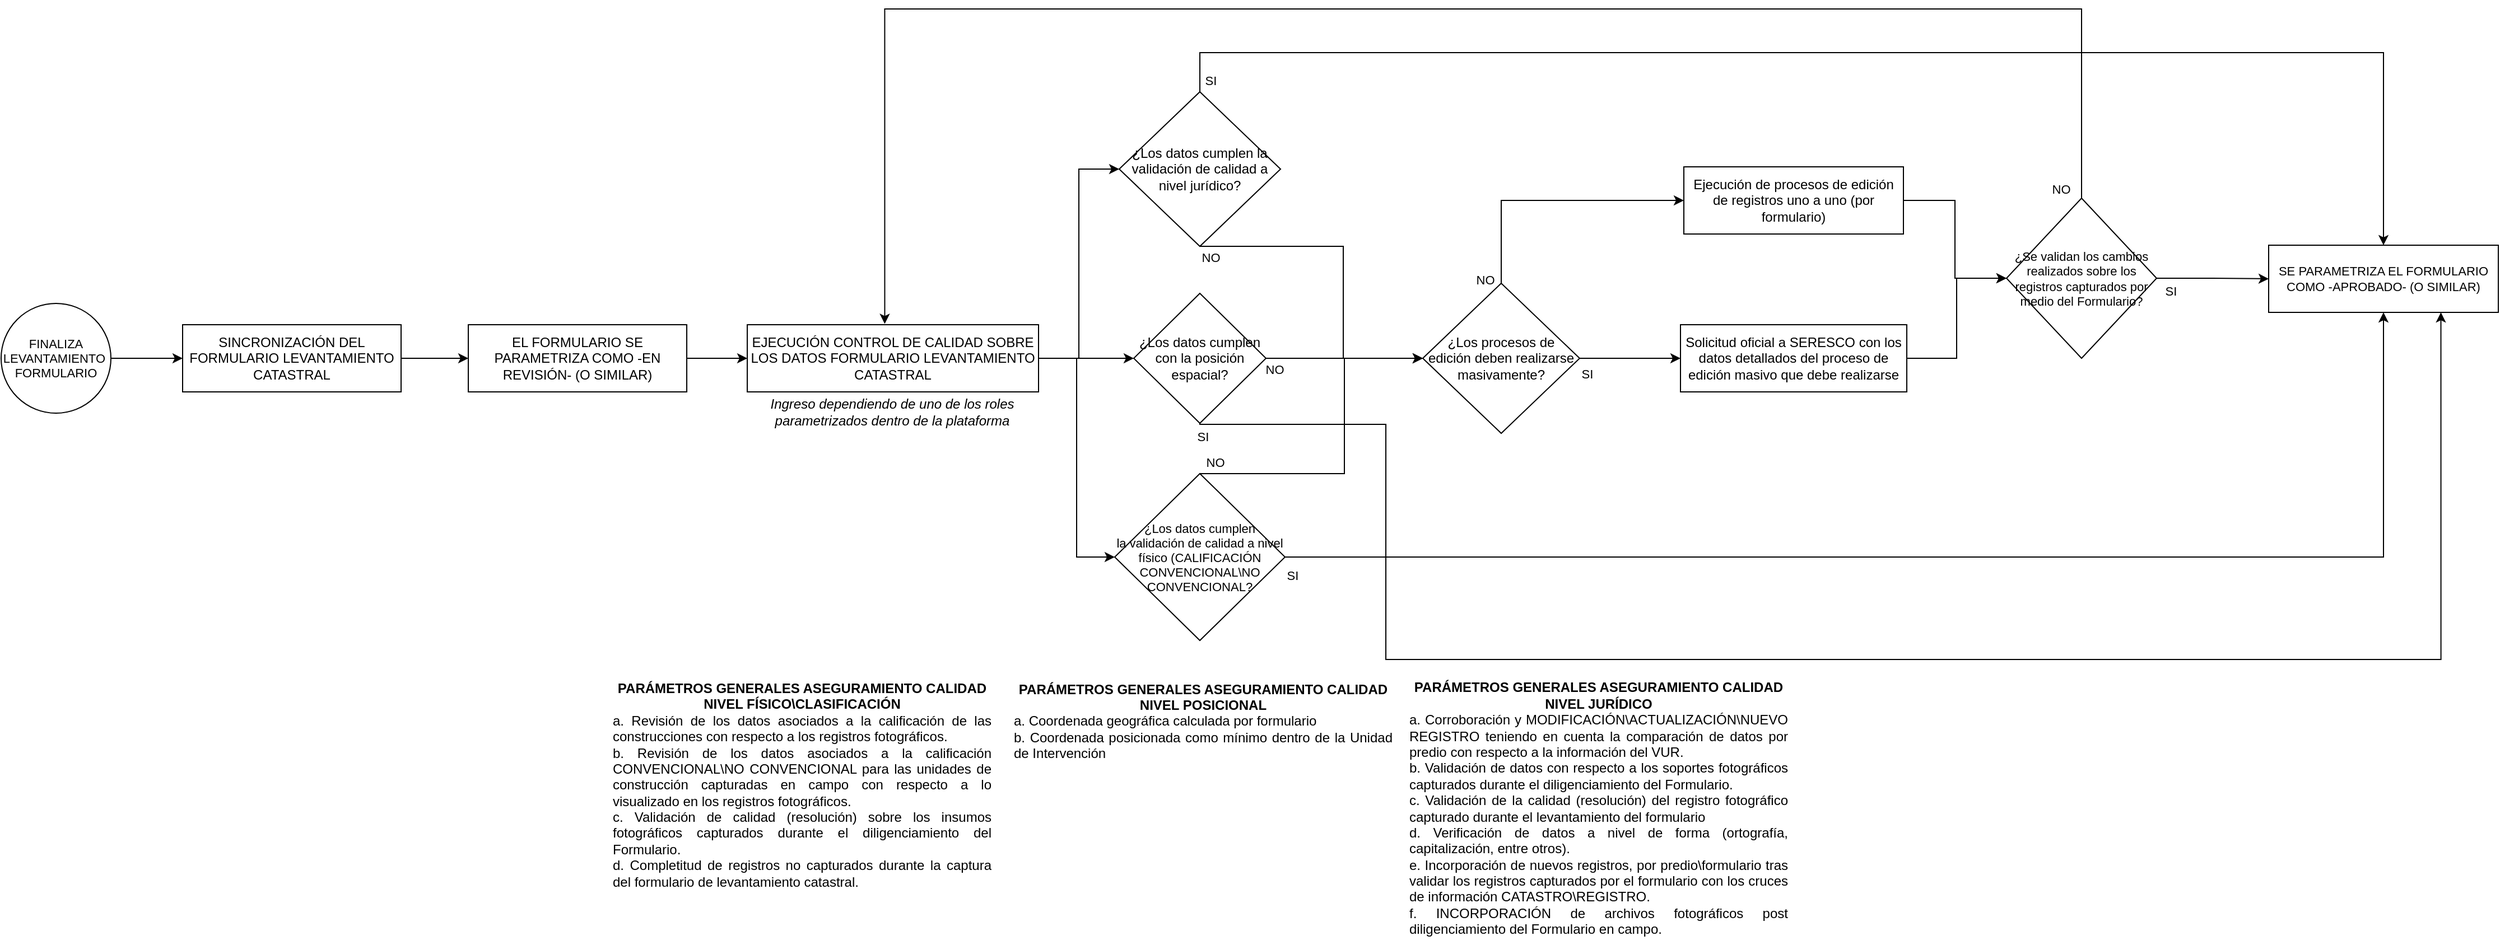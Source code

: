 <mxfile version="13.9.3" type="github">
  <diagram id="-2hV0M8G9xLFR0SR-_-U" name="Page-1">
    <mxGraphModel dx="2500" dy="896" grid="0" gridSize="10" guides="1" tooltips="1" connect="1" arrows="1" fold="1" page="1" pageScale="1" pageWidth="827" pageHeight="1169" background="#ffffff" math="0" shadow="0">
      <root>
        <mxCell id="0" />
        <mxCell id="1" parent="0" />
        <mxCell id="RrE3iOBBxHXa1KL4GIw2-38" style="edgeStyle=orthogonalEdgeStyle;rounded=0;orthogonalLoop=1;jettySize=auto;html=1;fontSize=11;" edge="1" parent="1" source="RrE3iOBBxHXa1KL4GIw2-1" target="RrE3iOBBxHXa1KL4GIw2-37">
          <mxGeometry relative="1" as="geometry" />
        </mxCell>
        <mxCell id="RrE3iOBBxHXa1KL4GIw2-1" value="SINCRONIZACIÓN DEL FORMULARIO LEVANTAMIENTO CATASTRAL" style="rounded=0;whiteSpace=wrap;html=1;" vertex="1" parent="1">
          <mxGeometry x="-162" y="313" width="195" height="60" as="geometry" />
        </mxCell>
        <mxCell id="RrE3iOBBxHXa1KL4GIw2-13" style="edgeStyle=orthogonalEdgeStyle;rounded=0;orthogonalLoop=1;jettySize=auto;html=1;entryX=0;entryY=0.5;entryDx=0;entryDy=0;" edge="1" parent="1" source="RrE3iOBBxHXa1KL4GIw2-3" target="RrE3iOBBxHXa1KL4GIw2-4">
          <mxGeometry relative="1" as="geometry">
            <Array as="points">
              <mxPoint x="638" y="343" />
              <mxPoint x="638" y="174" />
            </Array>
          </mxGeometry>
        </mxCell>
        <mxCell id="RrE3iOBBxHXa1KL4GIw2-14" style="edgeStyle=orthogonalEdgeStyle;rounded=0;orthogonalLoop=1;jettySize=auto;html=1;entryX=0;entryY=0.5;entryDx=0;entryDy=0;" edge="1" parent="1" source="RrE3iOBBxHXa1KL4GIw2-3" target="RrE3iOBBxHXa1KL4GIw2-10">
          <mxGeometry relative="1" as="geometry" />
        </mxCell>
        <mxCell id="RrE3iOBBxHXa1KL4GIw2-15" style="edgeStyle=orthogonalEdgeStyle;rounded=0;orthogonalLoop=1;jettySize=auto;html=1;entryX=0;entryY=0.5;entryDx=0;entryDy=0;" edge="1" parent="1" source="RrE3iOBBxHXa1KL4GIw2-3" target="RrE3iOBBxHXa1KL4GIw2-5">
          <mxGeometry relative="1" as="geometry">
            <Array as="points">
              <mxPoint x="636" y="343" />
              <mxPoint x="636" y="521" />
            </Array>
          </mxGeometry>
        </mxCell>
        <mxCell id="RrE3iOBBxHXa1KL4GIw2-3" value="EJECUCIÓN CONTROL DE CALIDAD SOBRE LOS DATOS FORMULARIO LEVANTAMIENTO CATASTRAL" style="rounded=0;whiteSpace=wrap;html=1;" vertex="1" parent="1">
          <mxGeometry x="342" y="313" width="260" height="60" as="geometry" />
        </mxCell>
        <mxCell id="RrE3iOBBxHXa1KL4GIw2-18" style="edgeStyle=orthogonalEdgeStyle;rounded=0;orthogonalLoop=1;jettySize=auto;html=1;entryX=0;entryY=0.5;entryDx=0;entryDy=0;exitX=0.5;exitY=1;exitDx=0;exitDy=0;" edge="1" parent="1" source="RrE3iOBBxHXa1KL4GIw2-4" target="RrE3iOBBxHXa1KL4GIw2-17">
          <mxGeometry relative="1" as="geometry">
            <Array as="points">
              <mxPoint x="874" y="243" />
              <mxPoint x="874" y="343" />
            </Array>
          </mxGeometry>
        </mxCell>
        <mxCell id="RrE3iOBBxHXa1KL4GIw2-46" style="edgeStyle=orthogonalEdgeStyle;rounded=0;orthogonalLoop=1;jettySize=auto;html=1;entryX=0.5;entryY=0;entryDx=0;entryDy=0;fontSize=11;" edge="1" parent="1" source="RrE3iOBBxHXa1KL4GIw2-4" target="RrE3iOBBxHXa1KL4GIw2-40">
          <mxGeometry relative="1" as="geometry">
            <Array as="points">
              <mxPoint x="746" y="70" />
              <mxPoint x="1802" y="70" />
            </Array>
          </mxGeometry>
        </mxCell>
        <mxCell id="RrE3iOBBxHXa1KL4GIw2-4" value="¿Los datos cumplen la validación de calidad a nivel jurídico?" style="rhombus;whiteSpace=wrap;html=1;" vertex="1" parent="1">
          <mxGeometry x="674" y="105" width="144" height="138" as="geometry" />
        </mxCell>
        <mxCell id="RrE3iOBBxHXa1KL4GIw2-33" style="edgeStyle=orthogonalEdgeStyle;rounded=0;orthogonalLoop=1;jettySize=auto;html=1;entryX=0;entryY=0.5;entryDx=0;entryDy=0;fontSize=11;exitX=0.5;exitY=0;exitDx=0;exitDy=0;" edge="1" parent="1" source="RrE3iOBBxHXa1KL4GIw2-5" target="RrE3iOBBxHXa1KL4GIw2-17">
          <mxGeometry relative="1" as="geometry">
            <Array as="points">
              <mxPoint x="875" y="446" />
              <mxPoint x="875" y="343" />
            </Array>
          </mxGeometry>
        </mxCell>
        <mxCell id="RrE3iOBBxHXa1KL4GIw2-45" style="edgeStyle=orthogonalEdgeStyle;rounded=0;orthogonalLoop=1;jettySize=auto;html=1;fontSize=11;" edge="1" parent="1" source="RrE3iOBBxHXa1KL4GIw2-5" target="RrE3iOBBxHXa1KL4GIw2-40">
          <mxGeometry relative="1" as="geometry" />
        </mxCell>
        <mxCell id="RrE3iOBBxHXa1KL4GIw2-5" value="¿Los datos cumplen &lt;br style=&quot;font-size: 11px;&quot;&gt;la validación de calidad a nivel físico (CALIFICACIÓN&lt;br style=&quot;font-size: 11px;&quot;&gt;CONVENCIONAL\NO&lt;br style=&quot;font-size: 11px;&quot;&gt;CONVENCIONAL?" style="rhombus;whiteSpace=wrap;html=1;fontSize=11;" vertex="1" parent="1">
          <mxGeometry x="670" y="446" width="152" height="149" as="geometry" />
        </mxCell>
        <mxCell id="RrE3iOBBxHXa1KL4GIw2-8" value="&lt;b&gt;PARÁMETROS GENERALES ASEGURAMIENTO CALIDAD NIVEL JURÍDICO&lt;/b&gt;&lt;br&gt;&lt;div style=&quot;text-align: justify&quot;&gt;&lt;span&gt;a. Corroboración y MODIFICACIÓN\ACTUALIZACIÓN\NUEVO REGISTRO teniendo en cuenta la comparación de datos por predio con respecto a la información del VUR.&lt;/span&gt;&lt;/div&gt;&lt;div style=&quot;text-align: justify&quot;&gt;&lt;span&gt;b. Validación de datos con respecto a los soportes fotográficos capturados durante el diligenciamiento del Formulario.&lt;/span&gt;&lt;/div&gt;&lt;div style=&quot;text-align: justify&quot;&gt;&lt;span&gt;c. Validación de la calidad (resolución) del registro fotográfico capturado durante el levantamiento del formulario&lt;/span&gt;&lt;/div&gt;&lt;div style=&quot;text-align: justify&quot;&gt;&lt;span&gt;d. Verificación de datos a nivel de forma (ortografía, capitalización, entre otros).&lt;/span&gt;&lt;/div&gt;&lt;div style=&quot;text-align: justify&quot;&gt;&lt;span&gt;e. Incorporación de nuevos registros, por predio\formulario tras validar los registros capturados por el formulario con los cruces de información CATASTRO\REGISTRO.&lt;/span&gt;&lt;/div&gt;&lt;div style=&quot;text-align: justify&quot;&gt;&lt;span&gt;f. INCORPORACIÓN de archivos fotográficos post diligenciamiento del Formulario en campo.&lt;/span&gt;&lt;/div&gt;" style="text;html=1;strokeColor=none;fillColor=none;align=center;verticalAlign=middle;whiteSpace=wrap;rounded=0;" vertex="1" parent="1">
          <mxGeometry x="931.5" y="624" width="340" height="242" as="geometry" />
        </mxCell>
        <mxCell id="RrE3iOBBxHXa1KL4GIw2-9" value="&lt;b&gt;PARÁMETROS GENERALES ASEGURAMIENTO CALIDAD NIVEL FÍSICO\CLASIFICACIÓN&lt;/b&gt;&lt;br&gt;&lt;div style=&quot;text-align: justify&quot;&gt;&lt;span&gt;a. Revisión de los datos asociados a la calificación de las construcciones con respecto a los registros fotográficos.&lt;br&gt;&lt;/span&gt;&lt;/div&gt;&lt;div style=&quot;text-align: justify&quot;&gt;&lt;span&gt;b. Revisión de los datos asociados a la calificación CONVENCIONAL\NO CONVENCIONAL para las unidades de construcción capturadas en campo con respecto a lo visualizado en los registros fotográficos.&lt;/span&gt;&lt;/div&gt;&lt;div style=&quot;text-align: justify&quot;&gt;&lt;span&gt;c. Validación de calidad (resolución) sobre los insumos fotográficos capturados durante el diligenciamiento del Formulario.&lt;/span&gt;&lt;/div&gt;&lt;div style=&quot;text-align: justify&quot;&gt;&lt;span&gt;d. Completitud de registros no capturados durante la captura del formulario de levantamiento catastral.&lt;/span&gt;&lt;/div&gt;" style="text;html=1;strokeColor=none;fillColor=none;align=center;verticalAlign=middle;whiteSpace=wrap;rounded=0;" vertex="1" parent="1">
          <mxGeometry x="220.5" y="624" width="340" height="199" as="geometry" />
        </mxCell>
        <mxCell id="RrE3iOBBxHXa1KL4GIw2-19" style="edgeStyle=orthogonalEdgeStyle;rounded=0;orthogonalLoop=1;jettySize=auto;html=1;entryX=0;entryY=0.5;entryDx=0;entryDy=0;" edge="1" parent="1" source="RrE3iOBBxHXa1KL4GIw2-10" target="RrE3iOBBxHXa1KL4GIw2-17">
          <mxGeometry relative="1" as="geometry" />
        </mxCell>
        <mxCell id="RrE3iOBBxHXa1KL4GIw2-47" style="edgeStyle=orthogonalEdgeStyle;rounded=0;orthogonalLoop=1;jettySize=auto;html=1;entryX=0.75;entryY=1;entryDx=0;entryDy=0;fontSize=11;" edge="1" parent="1" source="RrE3iOBBxHXa1KL4GIw2-10" target="RrE3iOBBxHXa1KL4GIw2-40">
          <mxGeometry relative="1" as="geometry">
            <Array as="points">
              <mxPoint x="746" y="402" />
              <mxPoint x="912" y="402" />
              <mxPoint x="912" y="612" />
              <mxPoint x="1854" y="612" />
            </Array>
          </mxGeometry>
        </mxCell>
        <mxCell id="RrE3iOBBxHXa1KL4GIw2-10" value="¿Los datos cumplen con la posición espacial?" style="rhombus;whiteSpace=wrap;html=1;" vertex="1" parent="1">
          <mxGeometry x="687" y="285" width="118" height="116" as="geometry" />
        </mxCell>
        <mxCell id="RrE3iOBBxHXa1KL4GIw2-11" value="&lt;b&gt;PARÁMETROS GENERALES ASEGURAMIENTO CALIDAD NIVEL POSICIONAL&lt;/b&gt;&lt;br&gt;&lt;div style=&quot;text-align: justify&quot;&gt;&lt;span&gt;a. Coordenada geográfica calculada por formulario&lt;/span&gt;&lt;/div&gt;&lt;div style=&quot;text-align: justify&quot;&gt;&lt;span&gt;b. Coordenada posicionada como mínimo dentro de la Unidad de Intervención&lt;/span&gt;&lt;/div&gt;" style="text;html=1;strokeColor=none;fillColor=none;align=center;verticalAlign=middle;whiteSpace=wrap;rounded=0;" vertex="1" parent="1">
          <mxGeometry x="578.5" y="624" width="340" height="86" as="geometry" />
        </mxCell>
        <mxCell id="RrE3iOBBxHXa1KL4GIw2-12" value="Ingreso dependiendo de uno de los roles parametrizados dentro de la plataforma" style="text;html=1;strokeColor=none;fillColor=none;align=center;verticalAlign=middle;whiteSpace=wrap;rounded=0;fontStyle=2" vertex="1" parent="1">
          <mxGeometry x="341" y="381" width="261" height="20" as="geometry" />
        </mxCell>
        <mxCell id="RrE3iOBBxHXa1KL4GIw2-36" style="edgeStyle=orthogonalEdgeStyle;rounded=0;orthogonalLoop=1;jettySize=auto;html=1;entryX=0;entryY=0.5;entryDx=0;entryDy=0;fontSize=11;" edge="1" parent="1" source="RrE3iOBBxHXa1KL4GIw2-16" target="RrE3iOBBxHXa1KL4GIw2-34">
          <mxGeometry relative="1" as="geometry" />
        </mxCell>
        <mxCell id="RrE3iOBBxHXa1KL4GIw2-16" value="Solicitud oficial a SERESCO con los datos detallados del proceso de edición masivo que debe realizarse" style="rounded=0;whiteSpace=wrap;html=1;" vertex="1" parent="1">
          <mxGeometry x="1175" y="313" width="202" height="60" as="geometry" />
        </mxCell>
        <mxCell id="RrE3iOBBxHXa1KL4GIw2-22" style="edgeStyle=orthogonalEdgeStyle;rounded=0;orthogonalLoop=1;jettySize=auto;html=1;entryX=0;entryY=0.5;entryDx=0;entryDy=0;fontSize=11;exitX=0.5;exitY=0;exitDx=0;exitDy=0;" edge="1" parent="1" source="RrE3iOBBxHXa1KL4GIw2-17" target="RrE3iOBBxHXa1KL4GIw2-21">
          <mxGeometry relative="1" as="geometry" />
        </mxCell>
        <mxCell id="RrE3iOBBxHXa1KL4GIw2-23" style="edgeStyle=orthogonalEdgeStyle;rounded=0;orthogonalLoop=1;jettySize=auto;html=1;fontSize=11;" edge="1" parent="1" source="RrE3iOBBxHXa1KL4GIw2-17" target="RrE3iOBBxHXa1KL4GIw2-16">
          <mxGeometry relative="1" as="geometry" />
        </mxCell>
        <mxCell id="RrE3iOBBxHXa1KL4GIw2-17" value="¿Los procesos de &lt;br&gt;edición deben realizarse masivamente?" style="rhombus;whiteSpace=wrap;html=1;" vertex="1" parent="1">
          <mxGeometry x="945" y="276" width="140" height="134" as="geometry" />
        </mxCell>
        <mxCell id="RrE3iOBBxHXa1KL4GIw2-35" style="edgeStyle=orthogonalEdgeStyle;rounded=0;orthogonalLoop=1;jettySize=auto;html=1;entryX=0;entryY=0.5;entryDx=0;entryDy=0;fontSize=11;" edge="1" parent="1" source="RrE3iOBBxHXa1KL4GIw2-21" target="RrE3iOBBxHXa1KL4GIw2-34">
          <mxGeometry relative="1" as="geometry" />
        </mxCell>
        <mxCell id="RrE3iOBBxHXa1KL4GIw2-21" value="Ejecución de procesos de edición de registros uno a uno (por formulario)" style="rounded=0;whiteSpace=wrap;html=1;fontSize=12;" vertex="1" parent="1">
          <mxGeometry x="1178" y="172" width="196" height="60" as="geometry" />
        </mxCell>
        <mxCell id="RrE3iOBBxHXa1KL4GIw2-24" value="SI" style="text;html=1;strokeColor=none;fillColor=none;align=center;verticalAlign=middle;whiteSpace=wrap;rounded=0;fontSize=11;" vertex="1" parent="1">
          <mxGeometry x="1072" y="347" width="40" height="20" as="geometry" />
        </mxCell>
        <mxCell id="RrE3iOBBxHXa1KL4GIw2-26" value="NO" style="text;html=1;strokeColor=none;fillColor=none;align=center;verticalAlign=middle;whiteSpace=wrap;rounded=0;fontSize=11;" vertex="1" parent="1">
          <mxGeometry x="981" y="263" width="40" height="20" as="geometry" />
        </mxCell>
        <mxCell id="RrE3iOBBxHXa1KL4GIw2-27" value="NO" style="text;html=1;strokeColor=none;fillColor=none;align=center;verticalAlign=middle;whiteSpace=wrap;rounded=0;fontSize=11;" vertex="1" parent="1">
          <mxGeometry x="736" y="243" width="40" height="20" as="geometry" />
        </mxCell>
        <mxCell id="RrE3iOBBxHXa1KL4GIw2-28" value="NO" style="text;html=1;strokeColor=none;fillColor=none;align=center;verticalAlign=middle;whiteSpace=wrap;rounded=0;fontSize=11;" vertex="1" parent="1">
          <mxGeometry x="793" y="343" width="40" height="20" as="geometry" />
        </mxCell>
        <mxCell id="RrE3iOBBxHXa1KL4GIw2-29" value="NO" style="text;html=1;strokeColor=none;fillColor=none;align=center;verticalAlign=middle;whiteSpace=wrap;rounded=0;fontSize=11;" vertex="1" parent="1">
          <mxGeometry x="740" y="426" width="40" height="20" as="geometry" />
        </mxCell>
        <mxCell id="RrE3iOBBxHXa1KL4GIw2-41" style="edgeStyle=orthogonalEdgeStyle;rounded=0;orthogonalLoop=1;jettySize=auto;html=1;entryX=0;entryY=0.5;entryDx=0;entryDy=0;fontSize=11;" edge="1" parent="1" source="RrE3iOBBxHXa1KL4GIw2-34" target="RrE3iOBBxHXa1KL4GIw2-40">
          <mxGeometry relative="1" as="geometry" />
        </mxCell>
        <mxCell id="RrE3iOBBxHXa1KL4GIw2-42" style="edgeStyle=orthogonalEdgeStyle;rounded=0;orthogonalLoop=1;jettySize=auto;html=1;entryX=0.472;entryY=-0.013;entryDx=0;entryDy=0;entryPerimeter=0;fontSize=11;" edge="1" parent="1" source="RrE3iOBBxHXa1KL4GIw2-34" target="RrE3iOBBxHXa1KL4GIw2-3">
          <mxGeometry relative="1" as="geometry">
            <Array as="points">
              <mxPoint x="1533" y="31" />
              <mxPoint x="465" y="31" />
            </Array>
          </mxGeometry>
        </mxCell>
        <mxCell id="RrE3iOBBxHXa1KL4GIw2-34" value="¿Se validan los cambios realizados sobre los registros capturados por medio del Formulario?" style="rhombus;whiteSpace=wrap;html=1;fontSize=11;" vertex="1" parent="1">
          <mxGeometry x="1466" y="200" width="134" height="143" as="geometry" />
        </mxCell>
        <mxCell id="RrE3iOBBxHXa1KL4GIw2-39" style="edgeStyle=orthogonalEdgeStyle;rounded=0;orthogonalLoop=1;jettySize=auto;html=1;entryX=0;entryY=0.5;entryDx=0;entryDy=0;fontSize=11;" edge="1" parent="1" source="RrE3iOBBxHXa1KL4GIw2-37" target="RrE3iOBBxHXa1KL4GIw2-3">
          <mxGeometry relative="1" as="geometry" />
        </mxCell>
        <mxCell id="RrE3iOBBxHXa1KL4GIw2-37" value="EL FORMULARIO SE PARAMETRIZA COMO -EN REVISIÓN- (O SIMILAR)" style="rounded=0;whiteSpace=wrap;html=1;" vertex="1" parent="1">
          <mxGeometry x="93" y="313" width="195" height="60" as="geometry" />
        </mxCell>
        <mxCell id="RrE3iOBBxHXa1KL4GIw2-40" value="SE PARAMETRIZA EL FORMULARIO COMO -APROBADO- (O SIMILAR)" style="rounded=0;whiteSpace=wrap;html=1;fontSize=11;" vertex="1" parent="1">
          <mxGeometry x="1700" y="242" width="205" height="60" as="geometry" />
        </mxCell>
        <mxCell id="RrE3iOBBxHXa1KL4GIw2-43" value="NO" style="text;html=1;strokeColor=none;fillColor=none;align=center;verticalAlign=middle;whiteSpace=wrap;rounded=0;fontSize=11;" vertex="1" parent="1">
          <mxGeometry x="1495" y="182" width="40" height="20" as="geometry" />
        </mxCell>
        <mxCell id="RrE3iOBBxHXa1KL4GIw2-44" value="SI" style="text;html=1;strokeColor=none;fillColor=none;align=center;verticalAlign=middle;whiteSpace=wrap;rounded=0;fontSize=11;" vertex="1" parent="1">
          <mxGeometry x="1593" y="273" width="40" height="20" as="geometry" />
        </mxCell>
        <mxCell id="RrE3iOBBxHXa1KL4GIw2-48" value="SI" style="text;html=1;strokeColor=none;fillColor=none;align=center;verticalAlign=middle;whiteSpace=wrap;rounded=0;fontSize=11;" vertex="1" parent="1">
          <mxGeometry x="736" y="85" width="40" height="20" as="geometry" />
        </mxCell>
        <mxCell id="RrE3iOBBxHXa1KL4GIw2-49" value="SI" style="text;html=1;strokeColor=none;fillColor=none;align=center;verticalAlign=middle;whiteSpace=wrap;rounded=0;fontSize=11;" vertex="1" parent="1">
          <mxGeometry x="728.5" y="403" width="40" height="20" as="geometry" />
        </mxCell>
        <mxCell id="RrE3iOBBxHXa1KL4GIw2-50" value="SI" style="text;html=1;strokeColor=none;fillColor=none;align=center;verticalAlign=middle;whiteSpace=wrap;rounded=0;fontSize=11;" vertex="1" parent="1">
          <mxGeometry x="809" y="527" width="40" height="20" as="geometry" />
        </mxCell>
        <mxCell id="RrE3iOBBxHXa1KL4GIw2-54" style="edgeStyle=orthogonalEdgeStyle;rounded=0;orthogonalLoop=1;jettySize=auto;html=1;entryX=0;entryY=0.5;entryDx=0;entryDy=0;fontSize=11;" edge="1" parent="1" source="RrE3iOBBxHXa1KL4GIw2-53" target="RrE3iOBBxHXa1KL4GIw2-1">
          <mxGeometry relative="1" as="geometry" />
        </mxCell>
        <mxCell id="RrE3iOBBxHXa1KL4GIw2-53" value="FINALIZA LEVANTAMIENTO&amp;nbsp;&lt;br&gt;FORMULARIO" style="ellipse;whiteSpace=wrap;html=1;aspect=fixed;fontSize=11;" vertex="1" parent="1">
          <mxGeometry x="-324" y="294" width="98" height="98" as="geometry" />
        </mxCell>
      </root>
    </mxGraphModel>
  </diagram>
</mxfile>
